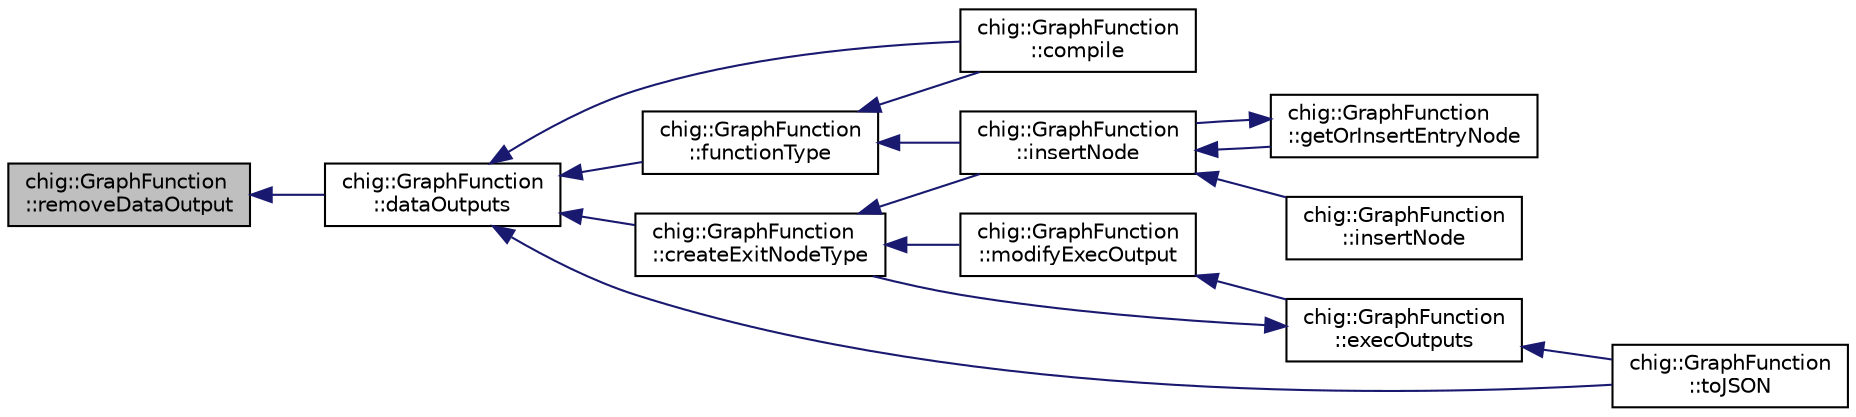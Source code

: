 digraph "chig::GraphFunction::removeDataOutput"
{
 // INTERACTIVE_SVG=YES
  edge [fontname="Helvetica",fontsize="10",labelfontname="Helvetica",labelfontsize="10"];
  node [fontname="Helvetica",fontsize="10",shape=record];
  rankdir="LR";
  Node556 [label="chig::GraphFunction\l::removeDataOutput",height=0.2,width=0.4,color="black", fillcolor="grey75", style="filled", fontcolor="black"];
  Node556 -> Node557 [dir="back",color="midnightblue",fontsize="10",style="solid",fontname="Helvetica"];
  Node557 [label="chig::GraphFunction\l::dataOutputs",height=0.2,width=0.4,color="black", fillcolor="white", style="filled",URL="$structchig_1_1GraphFunction.html#ae734c04f29489efeb96227a20e2ada22"];
  Node557 -> Node558 [dir="back",color="midnightblue",fontsize="10",style="solid",fontname="Helvetica"];
  Node558 [label="chig::GraphFunction\l::compile",height=0.2,width=0.4,color="black", fillcolor="white", style="filled",URL="$structchig_1_1GraphFunction.html#ac808aecb5fec9cd3a2a1f59e18c90eee"];
  Node557 -> Node559 [dir="back",color="midnightblue",fontsize="10",style="solid",fontname="Helvetica"];
  Node559 [label="chig::GraphFunction\l::createExitNodeType",height=0.2,width=0.4,color="black", fillcolor="white", style="filled",URL="$structchig_1_1GraphFunction.html#ac7c52122fef0c74d9d0ee04af9a741c4"];
  Node559 -> Node560 [dir="back",color="midnightblue",fontsize="10",style="solid",fontname="Helvetica"];
  Node560 [label="chig::GraphFunction\l::insertNode",height=0.2,width=0.4,color="black", fillcolor="white", style="filled",URL="$structchig_1_1GraphFunction.html#a70b74dd7330f7afb2b3ab38feebd57c5"];
  Node560 -> Node561 [dir="back",color="midnightblue",fontsize="10",style="solid",fontname="Helvetica"];
  Node561 [label="chig::GraphFunction\l::getOrInsertEntryNode",height=0.2,width=0.4,color="black", fillcolor="white", style="filled",URL="$structchig_1_1GraphFunction.html#a1fd77fbd5bb46690fdc79cd9c6d35917"];
  Node561 -> Node560 [dir="back",color="midnightblue",fontsize="10",style="solid",fontname="Helvetica"];
  Node560 -> Node562 [dir="back",color="midnightblue",fontsize="10",style="solid",fontname="Helvetica"];
  Node562 [label="chig::GraphFunction\l::insertNode",height=0.2,width=0.4,color="black", fillcolor="white", style="filled",URL="$structchig_1_1GraphFunction.html#a449ab966907b5e32dd00d5f6bb1b3ede"];
  Node559 -> Node563 [dir="back",color="midnightblue",fontsize="10",style="solid",fontname="Helvetica"];
  Node563 [label="chig::GraphFunction\l::modifyExecOutput",height=0.2,width=0.4,color="black", fillcolor="white", style="filled",URL="$structchig_1_1GraphFunction.html#ae355b017f2859dabff4fa17791317d77"];
  Node563 -> Node564 [dir="back",color="midnightblue",fontsize="10",style="solid",fontname="Helvetica"];
  Node564 [label="chig::GraphFunction\l::execOutputs",height=0.2,width=0.4,color="black", fillcolor="white", style="filled",URL="$structchig_1_1GraphFunction.html#ae155f716b072ef5f8e3ba064ae7ef8c0"];
  Node564 -> Node559 [dir="back",color="midnightblue",fontsize="10",style="solid",fontname="Helvetica"];
  Node564 -> Node565 [dir="back",color="midnightblue",fontsize="10",style="solid",fontname="Helvetica"];
  Node565 [label="chig::GraphFunction\l::toJSON",height=0.2,width=0.4,color="black", fillcolor="white", style="filled",URL="$structchig_1_1GraphFunction.html#a5a8768d5514a31104f0b3a9b5553099c"];
  Node557 -> Node566 [dir="back",color="midnightblue",fontsize="10",style="solid",fontname="Helvetica"];
  Node566 [label="chig::GraphFunction\l::functionType",height=0.2,width=0.4,color="black", fillcolor="white", style="filled",URL="$structchig_1_1GraphFunction.html#a6aae3374651aca2f0973c81ecae2d848"];
  Node566 -> Node558 [dir="back",color="midnightblue",fontsize="10",style="solid",fontname="Helvetica"];
  Node566 -> Node560 [dir="back",color="midnightblue",fontsize="10",style="solid",fontname="Helvetica"];
  Node557 -> Node565 [dir="back",color="midnightblue",fontsize="10",style="solid",fontname="Helvetica"];
}
